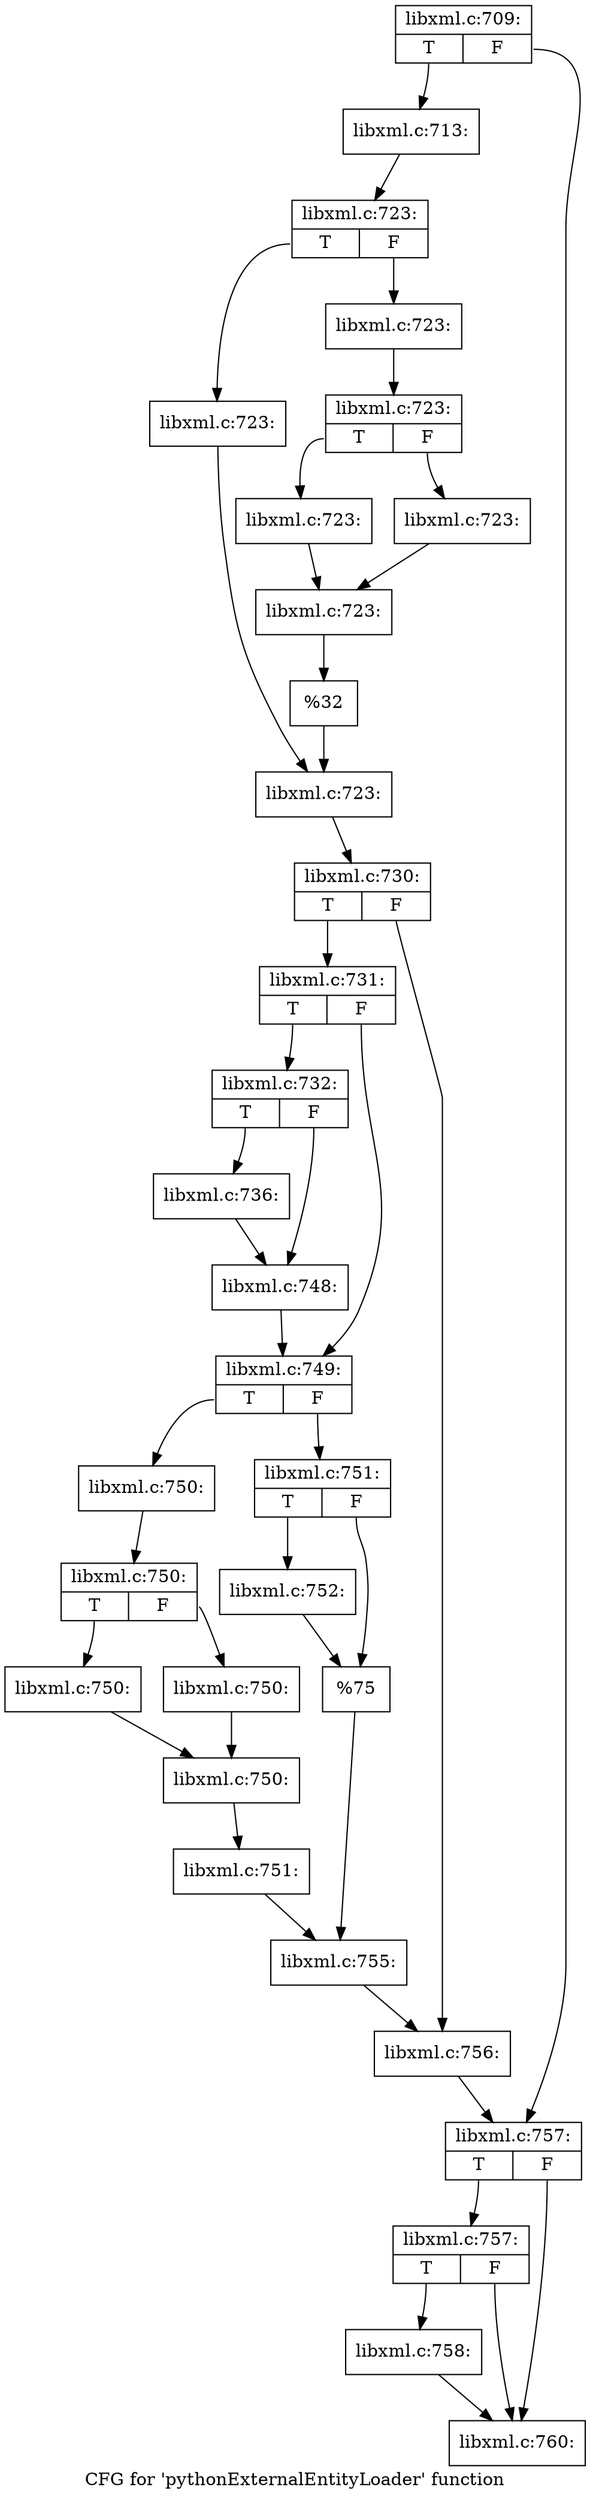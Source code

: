 digraph "CFG for 'pythonExternalEntityLoader' function" {
	label="CFG for 'pythonExternalEntityLoader' function";

	Node0x541b740 [shape=record,label="{libxml.c:709:|{<s0>T|<s1>F}}"];
	Node0x541b740:s0 -> Node0x541d4f0;
	Node0x541b740:s1 -> Node0x541d540;
	Node0x541d4f0 [shape=record,label="{libxml.c:713:}"];
	Node0x541d4f0 -> Node0x5420050;
	Node0x5420050 [shape=record,label="{libxml.c:723:|{<s0>T|<s1>F}}"];
	Node0x5420050:s0 -> Node0x5420600;
	Node0x5420050:s1 -> Node0x54206a0;
	Node0x5420600 [shape=record,label="{libxml.c:723:}"];
	Node0x5420600 -> Node0x5420650;
	Node0x54206a0 [shape=record,label="{libxml.c:723:}"];
	Node0x54206a0 -> Node0x54208e0;
	Node0x54208e0 [shape=record,label="{libxml.c:723:|{<s0>T|<s1>F}}"];
	Node0x54208e0:s0 -> Node0x5420a10;
	Node0x54208e0:s1 -> Node0x5420ab0;
	Node0x5420a10 [shape=record,label="{libxml.c:723:}"];
	Node0x5420a10 -> Node0x5420a60;
	Node0x5420ab0 [shape=record,label="{libxml.c:723:}"];
	Node0x5420ab0 -> Node0x5420a60;
	Node0x5420a60 [shape=record,label="{libxml.c:723:}"];
	Node0x5420a60 -> Node0x5420840;
	Node0x5420840 [shape=record,label="{%32}"];
	Node0x5420840 -> Node0x5420650;
	Node0x5420650 [shape=record,label="{libxml.c:723:}"];
	Node0x5420650 -> Node0x541fd20;
	Node0x541fd20 [shape=record,label="{libxml.c:730:|{<s0>T|<s1>F}}"];
	Node0x541fd20:s0 -> Node0x51f8030;
	Node0x541fd20:s1 -> Node0x5420890;
	Node0x51f8030 [shape=record,label="{libxml.c:731:|{<s0>T|<s1>F}}"];
	Node0x51f8030:s0 -> Node0x5421470;
	Node0x51f8030:s1 -> Node0x54214c0;
	Node0x5421470 [shape=record,label="{libxml.c:732:|{<s0>T|<s1>F}}"];
	Node0x5421470:s0 -> Node0x5421db0;
	Node0x5421470:s1 -> Node0x5421e00;
	Node0x5421db0 [shape=record,label="{libxml.c:736:}"];
	Node0x5421db0 -> Node0x5421e00;
	Node0x5421e00 [shape=record,label="{libxml.c:748:}"];
	Node0x5421e00 -> Node0x54214c0;
	Node0x54214c0 [shape=record,label="{libxml.c:749:|{<s0>T|<s1>F}}"];
	Node0x54214c0:s0 -> Node0x5422f50;
	Node0x54214c0:s1 -> Node0x5423230;
	Node0x5422f50 [shape=record,label="{libxml.c:750:}"];
	Node0x5422f50 -> Node0x5423740;
	Node0x5423740 [shape=record,label="{libxml.c:750:|{<s0>T|<s1>F}}"];
	Node0x5423740:s0 -> Node0x5423890;
	Node0x5423740:s1 -> Node0x5423930;
	Node0x5423890 [shape=record,label="{libxml.c:750:}"];
	Node0x5423890 -> Node0x54238e0;
	Node0x5423930 [shape=record,label="{libxml.c:750:}"];
	Node0x5423930 -> Node0x54238e0;
	Node0x54238e0 [shape=record,label="{libxml.c:750:}"];
	Node0x54238e0 -> Node0x54236a0;
	Node0x54236a0 [shape=record,label="{libxml.c:751:}"];
	Node0x54236a0 -> Node0x5423280;
	Node0x5423230 [shape=record,label="{libxml.c:751:|{<s0>T|<s1>F}}"];
	Node0x5423230:s0 -> Node0x54236f0;
	Node0x5423230:s1 -> Node0x5424230;
	Node0x54236f0 [shape=record,label="{libxml.c:752:}"];
	Node0x54236f0 -> Node0x5424230;
	Node0x5424230 [shape=record,label="{%75}"];
	Node0x5424230 -> Node0x5423280;
	Node0x5423280 [shape=record,label="{libxml.c:755:}"];
	Node0x5423280 -> Node0x5420890;
	Node0x5420890 [shape=record,label="{libxml.c:756:}"];
	Node0x5420890 -> Node0x541d540;
	Node0x541d540 [shape=record,label="{libxml.c:757:|{<s0>T|<s1>F}}"];
	Node0x541d540:s0 -> Node0x5425320;
	Node0x541d540:s1 -> Node0x5424fc0;
	Node0x5425320 [shape=record,label="{libxml.c:757:|{<s0>T|<s1>F}}"];
	Node0x5425320:s0 -> Node0x5424c90;
	Node0x5425320:s1 -> Node0x5424fc0;
	Node0x5424c90 [shape=record,label="{libxml.c:758:}"];
	Node0x5424c90 -> Node0x5424fc0;
	Node0x5424fc0 [shape=record,label="{libxml.c:760:}"];
}
